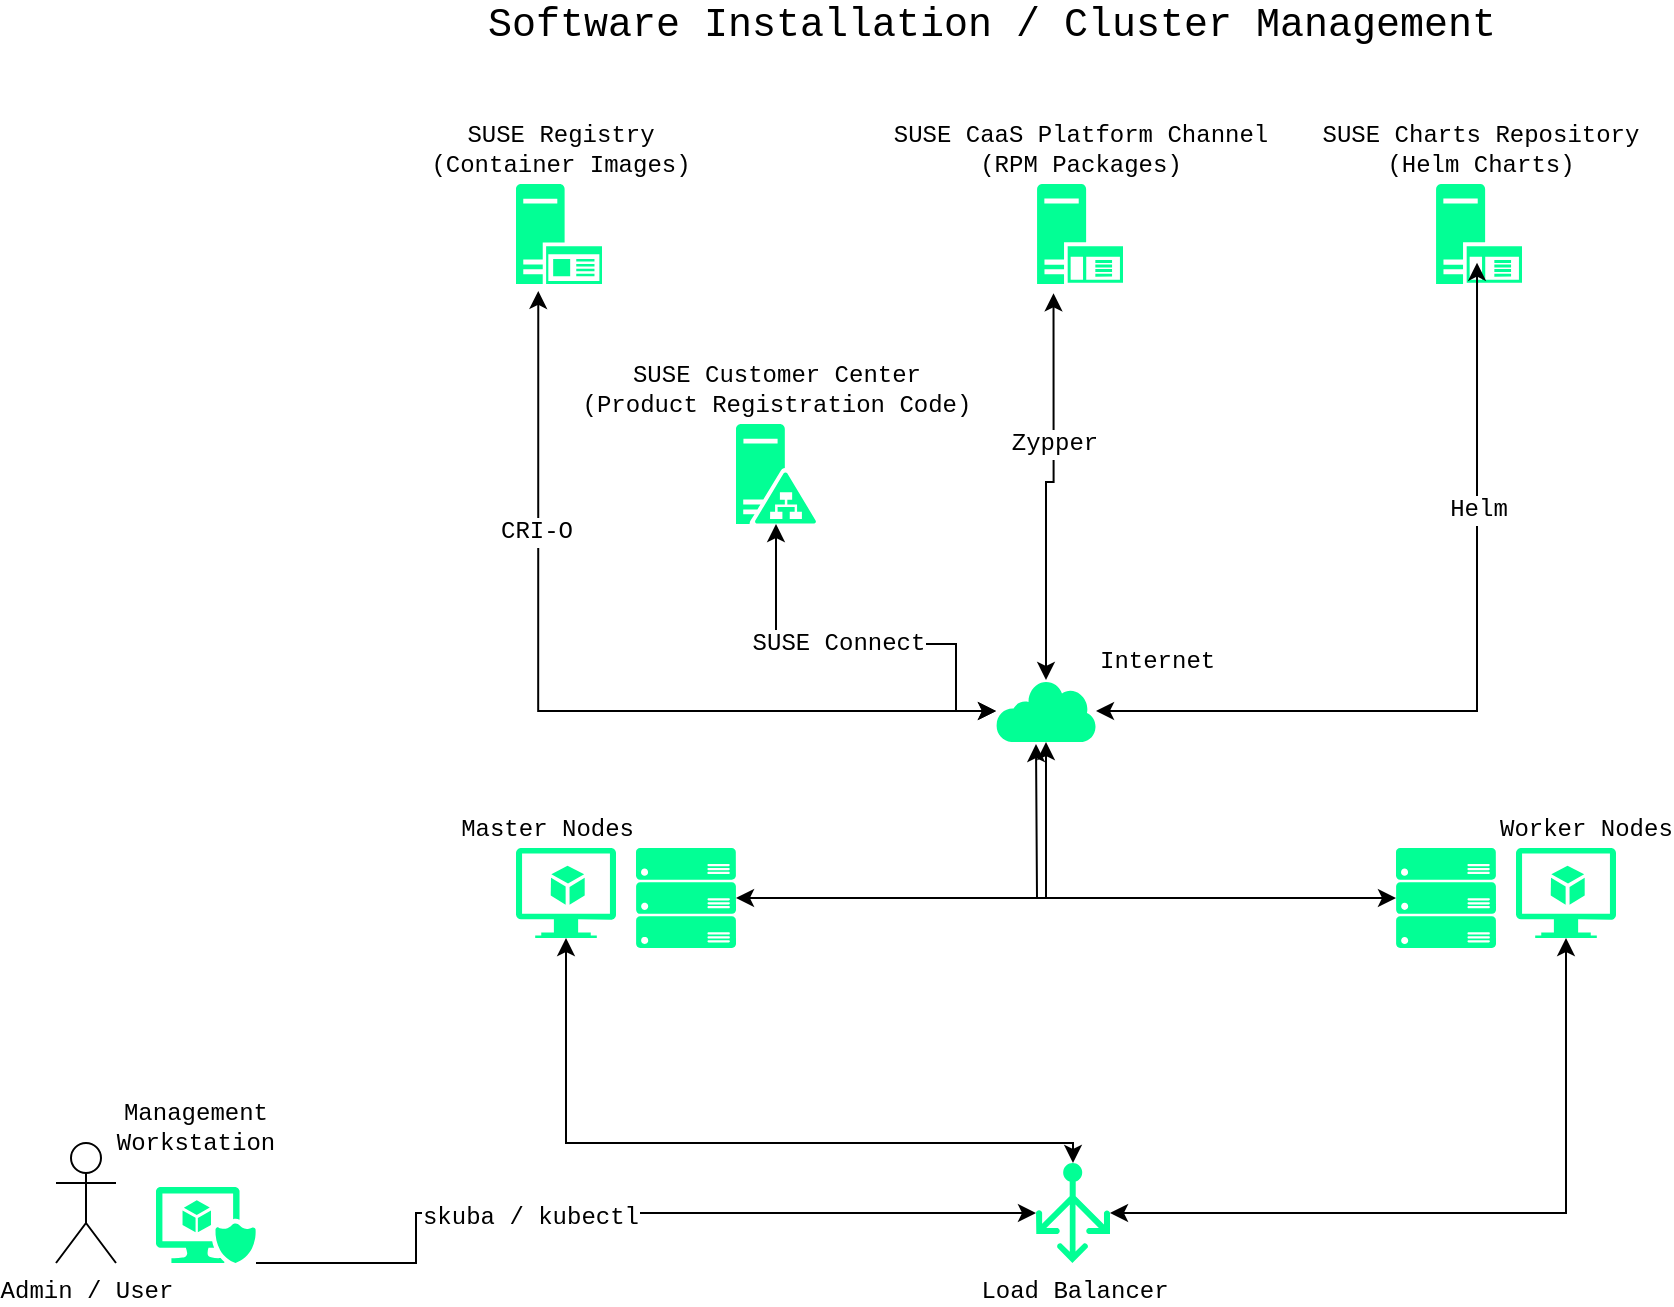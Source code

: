 <mxfile version="12.8.4" type="device"><diagram id="Ki7YzOrqP1ro5zj7YVRu" name="Page-1"><mxGraphModel dx="1422" dy="742" grid="1" gridSize="10" guides="1" tooltips="1" connect="1" arrows="1" fold="1" page="1" pageScale="1" pageWidth="1169" pageHeight="827" math="0" shadow="0"><root><mxCell id="0"/><mxCell id="1" parent="0"/><mxCell id="YM2efZkoSaqAPkFPkAlc-1" value="SUSE Registry&lt;br&gt;&lt;div&gt;(Container Images)&lt;/div&gt;" style="aspect=fixed;pointerEvents=1;shadow=0;dashed=0;html=1;strokeColor=none;labelPosition=center;verticalLabelPosition=top;verticalAlign=bottom;align=center;fillColor=#02ff95;shape=mxgraph.mscae.enterprise.application_server2;fontFamily=Courier New;" parent="1" vertex="1"><mxGeometry x="310" y="150" width="43" height="50" as="geometry"/></mxCell><mxCell id="YM2efZkoSaqAPkFPkAlc-3" value="SUSE Charts Repository&lt;br&gt;(Helm Charts)" style="aspect=fixed;pointerEvents=1;shadow=0;dashed=0;html=1;strokeColor=none;labelPosition=center;verticalLabelPosition=top;verticalAlign=bottom;align=center;fillColor=#02ff95;shape=mxgraph.mscae.enterprise.application_server;fontFamily=Courier New;" parent="1" vertex="1"><mxGeometry x="770" y="150" width="43" height="50" as="geometry"/></mxCell><mxCell id="YM2efZkoSaqAPkFPkAlc-46" style="edgeStyle=orthogonalEdgeStyle;rounded=0;comic=0;orthogonalLoop=1;jettySize=auto;html=1;entryX=0.5;entryY=1;entryDx=0;entryDy=0;entryPerimeter=0;shadow=0;startArrow=classic;startFill=1;strokeColor=#000000;fontFamily=Courier New;" parent="1" source="YM2efZkoSaqAPkFPkAlc-4" target="YM2efZkoSaqAPkFPkAlc-9" edge="1"><mxGeometry relative="1" as="geometry"/></mxCell><mxCell id="YM2efZkoSaqAPkFPkAlc-48" style="edgeStyle=orthogonalEdgeStyle;rounded=0;comic=0;orthogonalLoop=1;jettySize=auto;html=1;entryX=0.5;entryY=1;entryDx=0;entryDy=0;entryPerimeter=0;shadow=0;startArrow=classic;startFill=1;strokeColor=#000000;fontFamily=Courier New;" parent="1" source="YM2efZkoSaqAPkFPkAlc-4" target="YM2efZkoSaqAPkFPkAlc-15" edge="1"><mxGeometry relative="1" as="geometry"><Array as="points"><mxPoint x="589" y="629.5"/><mxPoint x="335" y="629.5"/></Array></mxGeometry></mxCell><mxCell id="YM2efZkoSaqAPkFPkAlc-4" value="&lt;span style=&quot;background-color: rgb(255 , 255 , 255)&quot;&gt;Load Balancer&lt;/span&gt;" style="aspect=fixed;pointerEvents=1;shadow=0;dashed=0;html=1;strokeColor=none;labelPosition=center;verticalLabelPosition=bottom;verticalAlign=top;align=center;fillColor=#02ff95;shape=mxgraph.azure.load_balancer_generic;rotation=0;fontFamily=Courier New;" parent="1" vertex="1"><mxGeometry x="570" y="639.5" width="37" height="50" as="geometry"/></mxCell><mxCell id="YM2efZkoSaqAPkFPkAlc-59" style="edgeStyle=orthogonalEdgeStyle;rounded=0;comic=0;orthogonalLoop=1;jettySize=auto;html=1;shadow=0;startArrow=classic;startFill=1;strokeColor=#000000;fontFamily=Courier New;" parent="1" source="YM2efZkoSaqAPkFPkAlc-7" edge="1"><mxGeometry relative="1" as="geometry"><mxPoint x="570" y="430" as="targetPoint"/></mxGeometry></mxCell><mxCell id="YM2efZkoSaqAPkFPkAlc-7" value="Worker Nodes" style="aspect=fixed;pointerEvents=1;shadow=0;dashed=0;html=1;strokeColor=none;labelPosition=right;verticalLabelPosition=top;verticalAlign=bottom;align=left;fillColor=#02ff95;shape=mxgraph.azure.server_rack;fontFamily=Courier New;" parent="1" vertex="1"><mxGeometry x="750" y="482" width="50" height="50" as="geometry"/></mxCell><mxCell id="YM2efZkoSaqAPkFPkAlc-9" value="" style="aspect=fixed;pointerEvents=1;shadow=0;dashed=0;html=1;strokeColor=none;labelPosition=center;verticalLabelPosition=bottom;verticalAlign=top;align=center;fillColor=#02ff95;shape=mxgraph.azure.virtual_machine_feature;fontFamily=Courier New;" parent="1" vertex="1"><mxGeometry x="810" y="482" width="50" height="45" as="geometry"/></mxCell><mxCell id="YM2efZkoSaqAPkFPkAlc-12" value="SUSE CaaS Platform Channel&lt;br&gt;(RPM Packages)" style="aspect=fixed;pointerEvents=1;shadow=0;dashed=0;html=1;strokeColor=none;labelPosition=center;verticalLabelPosition=top;verticalAlign=bottom;align=center;fillColor=#02ff95;shape=mxgraph.mscae.enterprise.application_server;fontFamily=Courier New;" parent="1" vertex="1"><mxGeometry x="570.5" y="150" width="43" height="50" as="geometry"/></mxCell><mxCell id="YM2efZkoSaqAPkFPkAlc-58" style="edgeStyle=orthogonalEdgeStyle;rounded=0;comic=0;orthogonalLoop=1;jettySize=auto;html=1;shadow=0;startArrow=classic;startFill=1;strokeColor=#000000;fontFamily=Courier New;" parent="1" source="YM2efZkoSaqAPkFPkAlc-14" target="YM2efZkoSaqAPkFPkAlc-37" edge="1"><mxGeometry relative="1" as="geometry"/></mxCell><mxCell id="YM2efZkoSaqAPkFPkAlc-14" value="Master Nodes" style="aspect=fixed;pointerEvents=1;shadow=0;dashed=0;html=1;strokeColor=none;labelPosition=left;verticalLabelPosition=top;verticalAlign=bottom;align=right;fillColor=#02ff95;shape=mxgraph.azure.server_rack;fontFamily=Courier New;" parent="1" vertex="1"><mxGeometry x="370" y="482" width="50" height="50" as="geometry"/></mxCell><mxCell id="YM2efZkoSaqAPkFPkAlc-25" value="" style="edgeStyle=orthogonalEdgeStyle;rounded=0;orthogonalLoop=1;jettySize=auto;html=1;fontFamily=Courier New;" parent="1" source="YM2efZkoSaqAPkFPkAlc-18" edge="1"><mxGeometry relative="1" as="geometry"><mxPoint x="570" y="664.5" as="targetPoint"/><Array as="points"><mxPoint x="260" y="689.5"/><mxPoint x="260" y="664.5"/></Array></mxGeometry></mxCell><mxCell id="YM2efZkoSaqAPkFPkAlc-71" value="skuba / kubectl" style="text;html=1;align=center;verticalAlign=middle;resizable=0;points=[];labelBackgroundColor=#ffffff;fontFamily=Courier New;" parent="YM2efZkoSaqAPkFPkAlc-25" vertex="1" connectable="0"><mxGeometry x="-0.222" y="-2" relative="1" as="geometry"><mxPoint as="offset"/></mxGeometry></mxCell><mxCell id="YM2efZkoSaqAPkFPkAlc-18" value="" style="aspect=fixed;pointerEvents=1;shadow=0;dashed=0;html=1;strokeColor=none;labelPosition=center;verticalLabelPosition=bottom;verticalAlign=top;align=center;fillColor=#02ff95;shape=mxgraph.mscae.enterprise.secure_virtual_machine;fontFamily=Courier New;" parent="1" vertex="1"><mxGeometry x="130" y="651.5" width="50" height="38" as="geometry"/></mxCell><mxCell id="YM2efZkoSaqAPkFPkAlc-19" value="Management Workstation" style="text;html=1;strokeColor=none;fillColor=none;align=center;verticalAlign=middle;whiteSpace=wrap;rounded=0;fontFamily=Courier New;" parent="1" vertex="1"><mxGeometry x="130" y="611.5" width="40" height="20" as="geometry"/></mxCell><mxCell id="YM2efZkoSaqAPkFPkAlc-26" value="Admin / User" style="shape=umlActor;verticalLabelPosition=bottom;labelBackgroundColor=#ffffff;verticalAlign=top;html=1;outlineConnect=0;fontFamily=Courier New;" parent="1" vertex="1"><mxGeometry x="80" y="629.5" width="30" height="60" as="geometry"/></mxCell><mxCell id="YM2efZkoSaqAPkFPkAlc-60" style="edgeStyle=orthogonalEdgeStyle;rounded=0;comic=0;orthogonalLoop=1;jettySize=auto;html=1;entryX=0.5;entryY=1;entryDx=0;entryDy=0;entryPerimeter=0;shadow=0;startArrow=classic;startFill=1;strokeColor=#000000;fontFamily=Courier New;" parent="1" source="YM2efZkoSaqAPkFPkAlc-37" target="YM2efZkoSaqAPkFPkAlc-51" edge="1"><mxGeometry relative="1" as="geometry"><Array as="points"><mxPoint x="530" y="413"/><mxPoint x="530" y="380"/><mxPoint x="440" y="380"/></Array></mxGeometry></mxCell><mxCell id="YM2efZkoSaqAPkFPkAlc-70" value="&lt;div&gt;SUSE Connect&lt;/div&gt;" style="text;html=1;align=center;verticalAlign=middle;resizable=0;points=[];labelBackgroundColor=#ffffff;fontFamily=Courier New;" parent="YM2efZkoSaqAPkFPkAlc-60" vertex="1" connectable="0"><mxGeometry x="0.11" relative="1" as="geometry"><mxPoint as="offset"/></mxGeometry></mxCell><mxCell id="YM2efZkoSaqAPkFPkAlc-61" style="edgeStyle=orthogonalEdgeStyle;rounded=0;comic=0;orthogonalLoop=1;jettySize=auto;html=1;entryX=0.259;entryY=1.069;entryDx=0;entryDy=0;entryPerimeter=0;shadow=0;startArrow=classic;startFill=1;strokeColor=#000000;fontFamily=Courier New;" parent="1" source="YM2efZkoSaqAPkFPkAlc-37" target="YM2efZkoSaqAPkFPkAlc-1" edge="1"><mxGeometry relative="1" as="geometry"/></mxCell><mxCell id="YM2efZkoSaqAPkFPkAlc-69" value="CRI-O" style="text;html=1;align=center;verticalAlign=middle;resizable=0;points=[];labelBackgroundColor=#ffffff;fontFamily=Courier New;" parent="YM2efZkoSaqAPkFPkAlc-61" vertex="1" connectable="0"><mxGeometry x="0.453" y="1" relative="1" as="geometry"><mxPoint as="offset"/></mxGeometry></mxCell><mxCell id="YM2efZkoSaqAPkFPkAlc-62" style="edgeStyle=orthogonalEdgeStyle;rounded=0;comic=0;orthogonalLoop=1;jettySize=auto;html=1;entryX=0.192;entryY=1.093;entryDx=0;entryDy=0;entryPerimeter=0;shadow=0;startArrow=classic;startFill=1;strokeColor=#000000;fontFamily=Courier New;" parent="1" source="YM2efZkoSaqAPkFPkAlc-37" target="YM2efZkoSaqAPkFPkAlc-12" edge="1"><mxGeometry relative="1" as="geometry"/></mxCell><mxCell id="YM2efZkoSaqAPkFPkAlc-68" value="Zypper" style="text;html=1;align=center;verticalAlign=middle;resizable=0;points=[];labelBackgroundColor=#ffffff;fontFamily=Courier New;" parent="YM2efZkoSaqAPkFPkAlc-62" vertex="1" connectable="0"><mxGeometry x="0.248" relative="1" as="geometry"><mxPoint y="1" as="offset"/></mxGeometry></mxCell><mxCell id="YM2efZkoSaqAPkFPkAlc-63" style="edgeStyle=orthogonalEdgeStyle;rounded=0;comic=0;orthogonalLoop=1;jettySize=auto;html=1;entryX=0.477;entryY=0.787;entryDx=0;entryDy=0;entryPerimeter=0;shadow=0;startArrow=classic;startFill=1;strokeColor=#000000;fontFamily=Courier New;" parent="1" source="YM2efZkoSaqAPkFPkAlc-37" target="YM2efZkoSaqAPkFPkAlc-3" edge="1"><mxGeometry relative="1" as="geometry"/></mxCell><mxCell id="YM2efZkoSaqAPkFPkAlc-67" value="Helm" style="text;html=1;align=center;verticalAlign=middle;resizable=0;points=[];labelBackgroundColor=#ffffff;fontFamily=Courier New;" parent="YM2efZkoSaqAPkFPkAlc-63" vertex="1" connectable="0"><mxGeometry x="0.399" relative="1" as="geometry"><mxPoint y="-1" as="offset"/></mxGeometry></mxCell><mxCell id="YM2efZkoSaqAPkFPkAlc-37" value="Internet" style="aspect=fixed;pointerEvents=1;shadow=0;dashed=0;html=1;strokeColor=none;labelPosition=right;verticalLabelPosition=top;verticalAlign=bottom;align=left;fillColor=#02ff95;shape=mxgraph.mscae.enterprise.internet;fontFamily=Courier New;" parent="1" vertex="1"><mxGeometry x="550" y="398" width="50" height="31" as="geometry"/></mxCell><mxCell id="YM2efZkoSaqAPkFPkAlc-15" value="" style="aspect=fixed;pointerEvents=1;shadow=0;dashed=0;html=1;strokeColor=none;labelPosition=center;verticalLabelPosition=bottom;verticalAlign=top;align=center;fillColor=#02ff95;shape=mxgraph.azure.virtual_machine_feature;fontFamily=Courier New;" parent="1" vertex="1"><mxGeometry x="310" y="482" width="50" height="45" as="geometry"/></mxCell><mxCell id="YM2efZkoSaqAPkFPkAlc-50" value="&lt;font style=&quot;font-size: 20px&quot;&gt;Software Installation / Cluster Management&lt;/font&gt;" style="text;html=1;strokeColor=none;fillColor=none;align=center;verticalAlign=middle;whiteSpace=wrap;rounded=0;fontFamily=Courier New;" parent="1" vertex="1"><mxGeometry x="283" y="60" width="530" height="20" as="geometry"/></mxCell><mxCell id="YM2efZkoSaqAPkFPkAlc-51" value="SUSE Customer Center&lt;br&gt;(Product Registration Code)" style="aspect=fixed;pointerEvents=1;shadow=0;dashed=0;html=1;strokeColor=none;labelPosition=center;verticalLabelPosition=top;verticalAlign=bottom;align=center;fillColor=#02ff95;shape=mxgraph.mscae.enterprise.ad_fs;fontFamily=Courier New;" parent="1" vertex="1"><mxGeometry x="420" y="270" width="40" height="50" as="geometry"/></mxCell></root></mxGraphModel></diagram></mxfile>